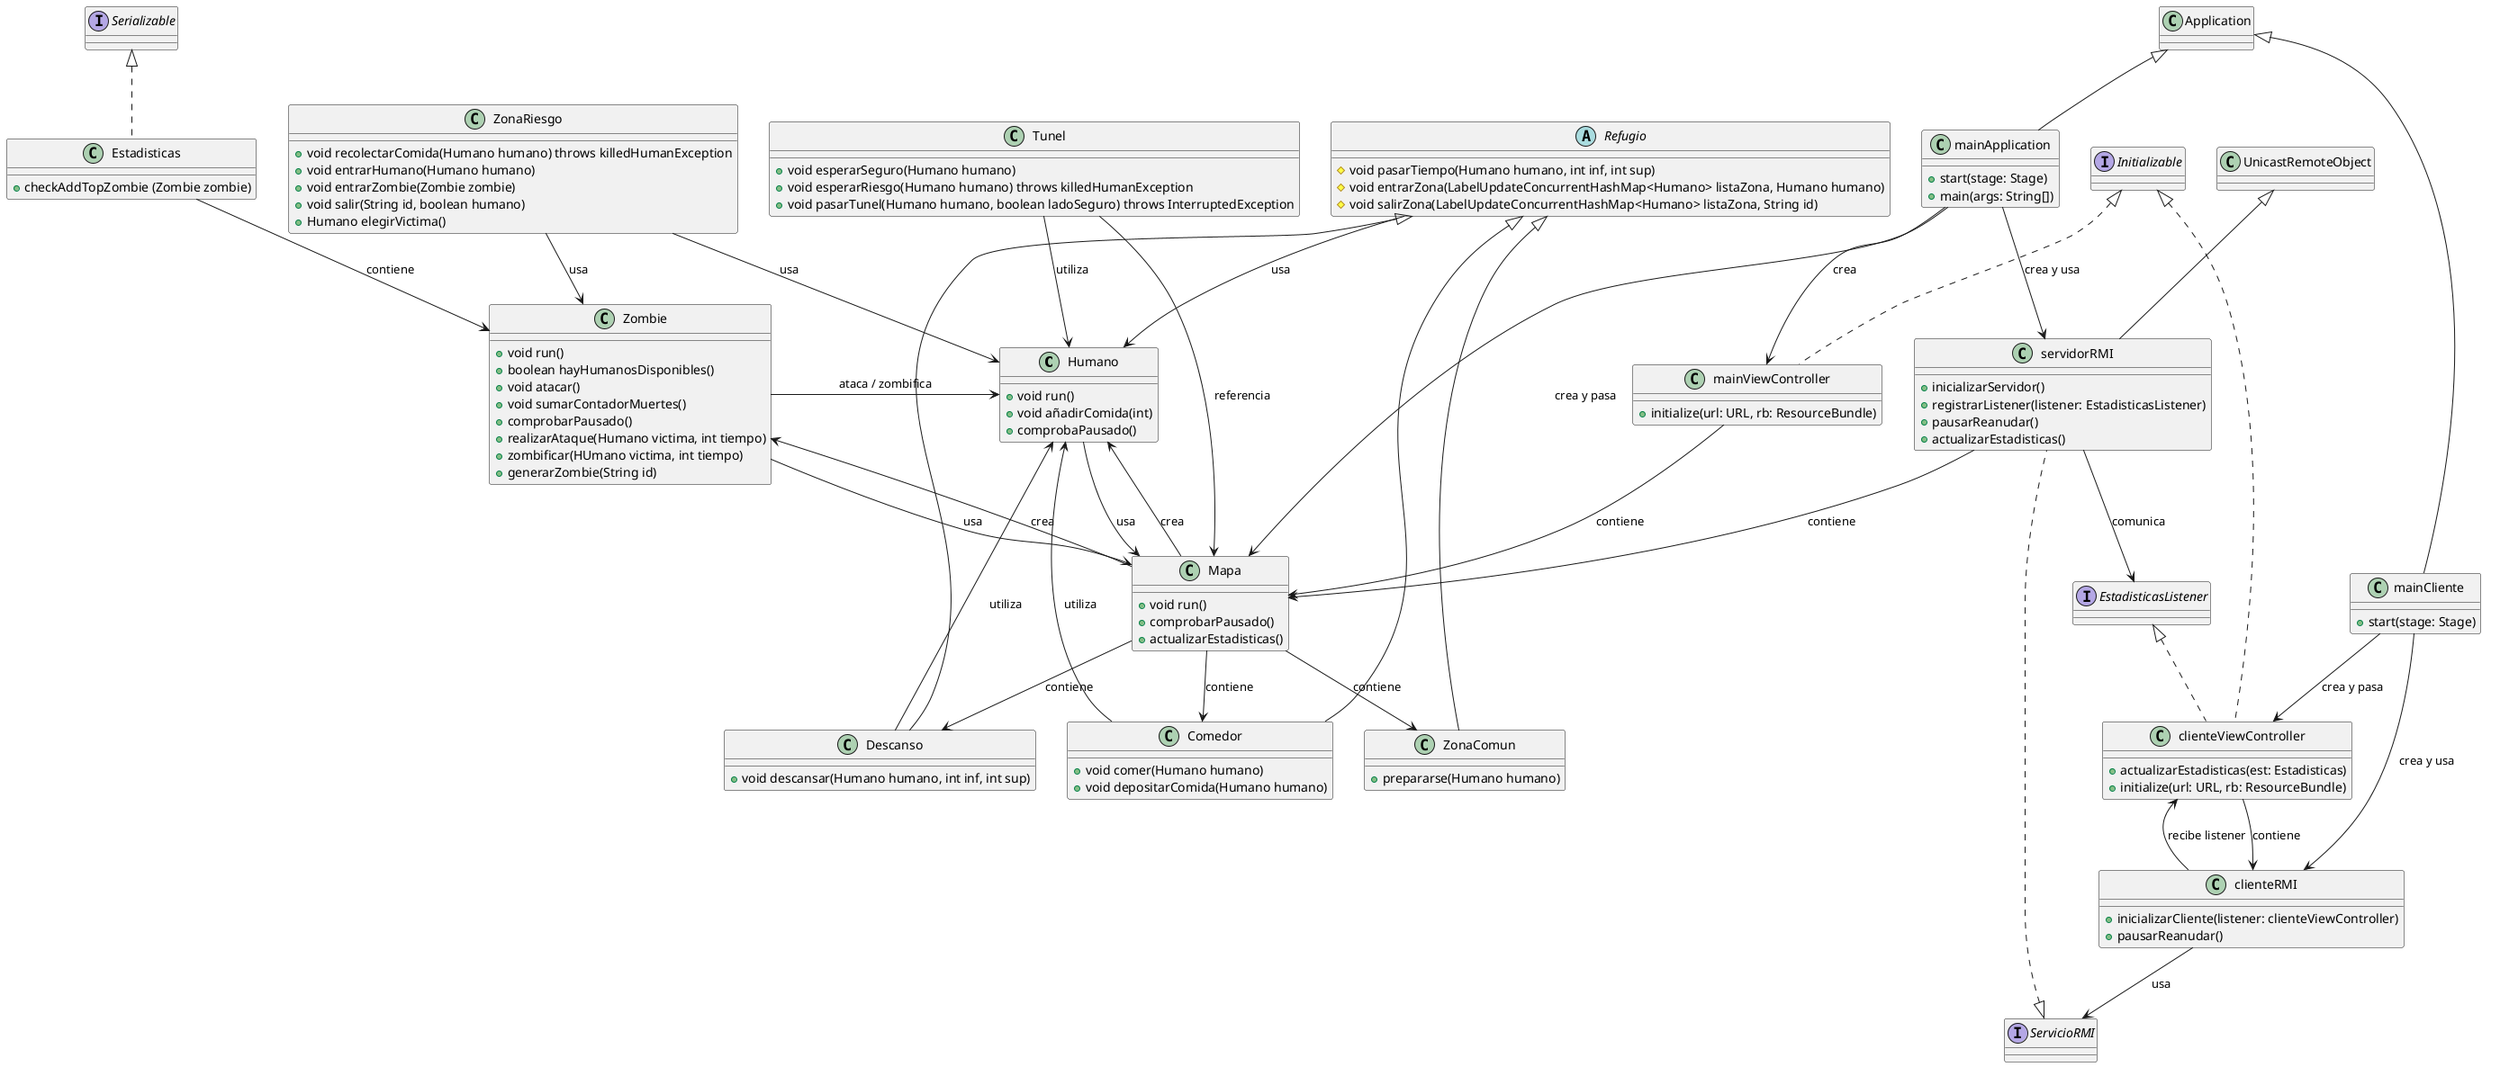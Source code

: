 @startuml
class Humano {
+ void run()
+ void añadirComida(int)
+ comprobaPausado()
}

class Zombie {
+ void run()
+ boolean hayHumanosDisponibles()
+ void atacar()
+ void sumarContadorMuertes()
+ comprobarPausado()
+ realizarAtaque(Humano victima, int tiempo)
+ zombificar(HUmano victima, int tiempo)
+ generarZombie(String id)
}

class Mapa {
+ void run()
+ comprobarPausado()
+ actualizarEstadisticas()
}

class ZonaRiesgo {
+ void recolectarComida(Humano humano) throws killedHumanException
+ void entrarHumano(Humano humano)
+ void entrarZombie(Zombie zombie)
+ void salir(String id, boolean humano)
+ Humano elegirVictima()
}

class Tunel {
+ void esperarSeguro(Humano humano)
+ void esperarRiesgo(Humano humano) throws killedHumanException
+ void pasarTunel(Humano humano, boolean ladoSeguro) throws InterruptedException
}

abstract class Refugio {
# void pasarTiempo(Humano humano, int inf, int sup)
# void entrarZona(LabelUpdateConcurrentHashMap<Humano> listaZona, Humano humano)
# void salirZona(LabelUpdateConcurrentHashMap<Humano> listaZona, String id)
}

class Comedor extends Refugio{
+ void comer(Humano humano)
+ void depositarComida(Humano humano)
}


class Descanso extends Refugio{
+ void descansar(Humano humano, int inf, int sup)
}

class ZonaComun extends Refugio{
+prepararse(Humano humano)
}

class clienteRMI {
+ inicializarCliente(listener: clienteViewController)
+ pausarReanudar()
}

class clienteViewController implements Initializable, EstadisticasListener {
+ actualizarEstadisticas(est: Estadisticas)
+ initialize(url: URL, rb: ResourceBundle)
}

class mainCliente extends Application {
+ start(stage: Stage)
}

class mainApplication extends Application {
+ start(stage: Stage)
+ main(args: String[])
}

class mainViewController implements Initializable {
+ initialize(url: URL, rb: ResourceBundle)
}

class servidorRMI extends UnicastRemoteObject implements ServicioRMI {
+ inicializarServidor()
+ registrarListener(listener: EstadisticasListener)
+ pausarReanudar()
+ actualizarEstadisticas()
}

class Estadisticas implements Serializable{
+ checkAddTopZombie (Zombie zombie)
}


Humano --> Mapa : usa

Mapa --> Comedor : contiene
Mapa --> ZonaComun : contiene
Mapa --> Descanso : contiene
Mapa --> Zombie : crea
Mapa --> Humano : crea

Zombie --> Mapa : usa
Zombie -> Humano : ataca / zombifica

ZonaRiesgo --> Humano : usa
ZonaRiesgo --> Zombie : usa

Tunel --> Humano : utiliza
Tunel --> Mapa : referencia

Comedor --> Humano : utiliza

Descanso --> Humano : utiliza

Refugio --> Humano : usa

clienteRMI --> ServicioRMI : usa
clienteRMI --> clienteViewController : recibe listener
clienteViewController --> clienteRMI : contiene

mainCliente --> clienteRMI : crea y usa
mainCliente --> clienteViewController : crea y pasa

mainApplication --> servidorRMI : crea y usa
mainApplication --> mainViewController : crea
mainApplication --> Mapa : crea y pasa

mainViewController --> Mapa : contiene

servidorRMI --> EstadisticasListener : comunica
servidorRMI --> Mapa : contiene

Estadisticas --> Zombie : contiene
@enduml